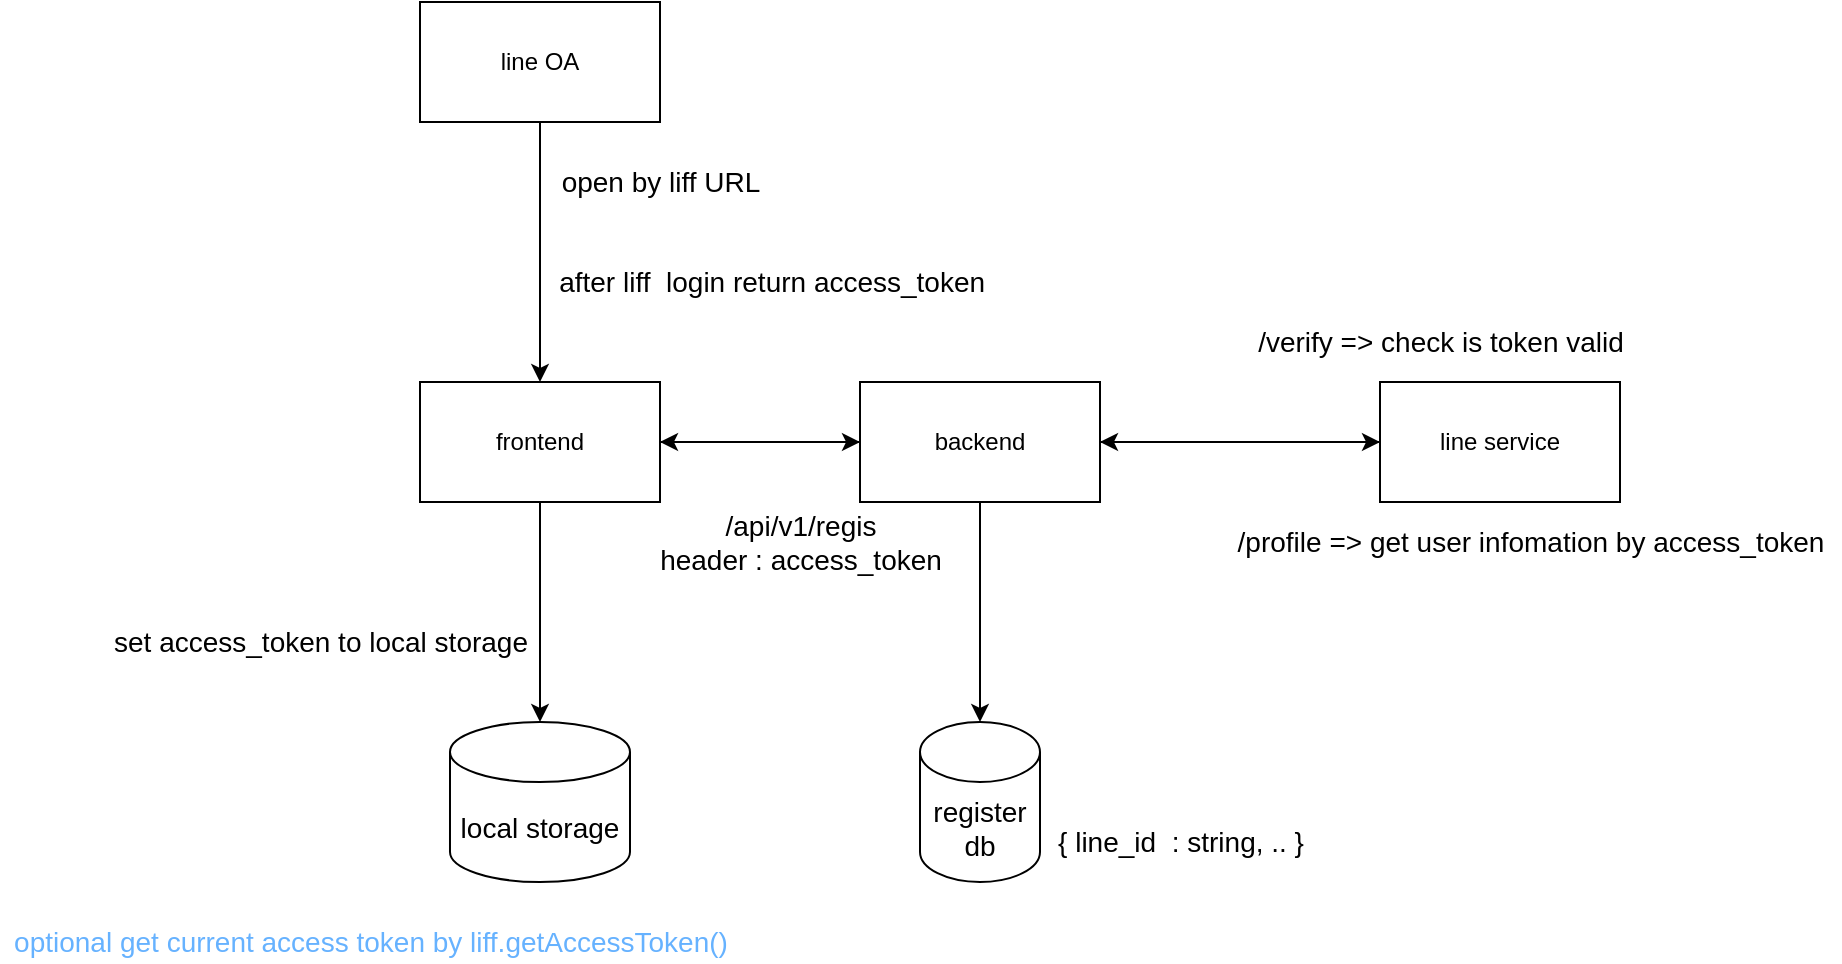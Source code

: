 <mxfile version="15.4.1" type="github"><diagram id="KW3k5-lTHTDzR5-oSlDS" name="Page-1"><mxGraphModel dx="2249" dy="794" grid="1" gridSize="10" guides="1" tooltips="1" connect="1" arrows="1" fold="1" page="1" pageScale="1" pageWidth="827" pageHeight="1169" math="0" shadow="0"><root><mxCell id="0"/><mxCell id="1" parent="0"/><mxCell id="qXV8vQRom64iwlnNtlce-11" style="edgeStyle=orthogonalEdgeStyle;rounded=0;orthogonalLoop=1;jettySize=auto;html=1;" edge="1" parent="1" source="qXV8vQRom64iwlnNtlce-1" target="qXV8vQRom64iwlnNtlce-9"><mxGeometry relative="1" as="geometry"/></mxCell><mxCell id="qXV8vQRom64iwlnNtlce-1" value="line OA" style="rounded=0;whiteSpace=wrap;html=1;" vertex="1" parent="1"><mxGeometry x="60" y="200" width="120" height="60" as="geometry"/></mxCell><mxCell id="qXV8vQRom64iwlnNtlce-25" style="edgeStyle=orthogonalEdgeStyle;rounded=0;orthogonalLoop=1;jettySize=auto;html=1;fontSize=14;" edge="1" parent="1" source="qXV8vQRom64iwlnNtlce-8"><mxGeometry relative="1" as="geometry"><mxPoint x="400" y="420" as="targetPoint"/></mxGeometry></mxCell><mxCell id="qXV8vQRom64iwlnNtlce-8" value="line service" style="rounded=0;whiteSpace=wrap;html=1;" vertex="1" parent="1"><mxGeometry x="540" y="390" width="120" height="60" as="geometry"/></mxCell><mxCell id="qXV8vQRom64iwlnNtlce-15" style="edgeStyle=orthogonalEdgeStyle;rounded=0;orthogonalLoop=1;jettySize=auto;html=1;entryX=0;entryY=0.5;entryDx=0;entryDy=0;fontSize=14;" edge="1" parent="1" source="qXV8vQRom64iwlnNtlce-9" target="qXV8vQRom64iwlnNtlce-10"><mxGeometry relative="1" as="geometry"/></mxCell><mxCell id="qXV8vQRom64iwlnNtlce-31" style="edgeStyle=orthogonalEdgeStyle;rounded=0;orthogonalLoop=1;jettySize=auto;html=1;entryX=0.5;entryY=0;entryDx=0;entryDy=0;entryPerimeter=0;fontSize=14;" edge="1" parent="1" source="qXV8vQRom64iwlnNtlce-9" target="qXV8vQRom64iwlnNtlce-30"><mxGeometry relative="1" as="geometry"/></mxCell><mxCell id="qXV8vQRom64iwlnNtlce-9" value="frontend" style="rounded=0;whiteSpace=wrap;html=1;" vertex="1" parent="1"><mxGeometry x="60" y="390" width="120" height="60" as="geometry"/></mxCell><mxCell id="qXV8vQRom64iwlnNtlce-24" style="edgeStyle=orthogonalEdgeStyle;rounded=0;orthogonalLoop=1;jettySize=auto;html=1;fontSize=14;" edge="1" parent="1" source="qXV8vQRom64iwlnNtlce-10" target="qXV8vQRom64iwlnNtlce-8"><mxGeometry relative="1" as="geometry"/></mxCell><mxCell id="qXV8vQRom64iwlnNtlce-36" style="edgeStyle=orthogonalEdgeStyle;rounded=0;orthogonalLoop=1;jettySize=auto;html=1;entryX=1;entryY=0.5;entryDx=0;entryDy=0;fontSize=14;" edge="1" parent="1" source="qXV8vQRom64iwlnNtlce-10" target="qXV8vQRom64iwlnNtlce-9"><mxGeometry relative="1" as="geometry"/></mxCell><mxCell id="qXV8vQRom64iwlnNtlce-38" style="edgeStyle=orthogonalEdgeStyle;rounded=0;orthogonalLoop=1;jettySize=auto;html=1;entryX=0.5;entryY=0;entryDx=0;entryDy=0;entryPerimeter=0;fontSize=14;fontColor=#66B2FF;" edge="1" parent="1" source="qXV8vQRom64iwlnNtlce-10" target="qXV8vQRom64iwlnNtlce-17"><mxGeometry relative="1" as="geometry"/></mxCell><mxCell id="qXV8vQRom64iwlnNtlce-10" value="backend" style="rounded=0;whiteSpace=wrap;html=1;" vertex="1" parent="1"><mxGeometry x="280" y="390" width="120" height="60" as="geometry"/></mxCell><mxCell id="qXV8vQRom64iwlnNtlce-12" value="&lt;font style=&quot;font-size: 14px&quot;&gt;open by liff URL&lt;/font&gt;" style="text;html=1;align=center;verticalAlign=middle;resizable=0;points=[];autosize=1;strokeColor=none;fillColor=none;" vertex="1" parent="1"><mxGeometry x="125" y="280" width="110" height="20" as="geometry"/></mxCell><mxCell id="qXV8vQRom64iwlnNtlce-14" value="&lt;span style=&quot;white-space: pre&quot;&gt;&#9;&lt;/span&gt;after liff&amp;nbsp; login return access_token" style="text;html=1;align=center;verticalAlign=middle;resizable=0;points=[];autosize=1;strokeColor=none;fillColor=none;fontSize=14;" vertex="1" parent="1"><mxGeometry x="90" y="330" width="260" height="20" as="geometry"/></mxCell><mxCell id="qXV8vQRom64iwlnNtlce-16" value="/api/v1/regis&lt;br&gt;header : access_token" style="text;html=1;align=center;verticalAlign=middle;resizable=0;points=[];autosize=1;strokeColor=none;fillColor=none;fontSize=14;" vertex="1" parent="1"><mxGeometry x="170" y="450" width="160" height="40" as="geometry"/></mxCell><mxCell id="qXV8vQRom64iwlnNtlce-17" value="register db" style="shape=cylinder3;whiteSpace=wrap;html=1;boundedLbl=1;backgroundOutline=1;size=15;fontSize=14;" vertex="1" parent="1"><mxGeometry x="310" y="560" width="60" height="80" as="geometry"/></mxCell><mxCell id="qXV8vQRom64iwlnNtlce-26" value="/verify =&amp;gt; check is token valid" style="text;html=1;align=center;verticalAlign=middle;resizable=0;points=[];autosize=1;strokeColor=none;fillColor=none;fontSize=14;" vertex="1" parent="1"><mxGeometry x="470" y="360" width="200" height="20" as="geometry"/></mxCell><mxCell id="qXV8vQRom64iwlnNtlce-30" value="local storage" style="shape=cylinder3;whiteSpace=wrap;html=1;boundedLbl=1;backgroundOutline=1;size=15;fontSize=14;" vertex="1" parent="1"><mxGeometry x="75" y="560" width="90" height="80" as="geometry"/></mxCell><mxCell id="qXV8vQRom64iwlnNtlce-32" value="set access_token to local storage" style="text;html=1;align=center;verticalAlign=middle;resizable=0;points=[];autosize=1;strokeColor=none;fillColor=none;fontSize=14;" vertex="1" parent="1"><mxGeometry x="-100" y="510" width="220" height="20" as="geometry"/></mxCell><mxCell id="qXV8vQRom64iwlnNtlce-33" value="{ line_id&amp;nbsp; : string, .. }" style="text;html=1;align=center;verticalAlign=middle;resizable=0;points=[];autosize=1;strokeColor=none;fillColor=none;fontSize=14;" vertex="1" parent="1"><mxGeometry x="370" y="610" width="140" height="20" as="geometry"/></mxCell><mxCell id="qXV8vQRom64iwlnNtlce-34" value="/profile =&amp;gt; get user infomation by access_token" style="text;html=1;align=center;verticalAlign=middle;resizable=0;points=[];autosize=1;strokeColor=none;fillColor=none;fontSize=14;" vertex="1" parent="1"><mxGeometry x="460" y="460" width="310" height="20" as="geometry"/></mxCell><mxCell id="qXV8vQRom64iwlnNtlce-37" value="&lt;font color=&quot;#66b2ff&quot;&gt;optional get current access token by liff.getAccessToken()&lt;/font&gt;" style="text;html=1;align=center;verticalAlign=middle;resizable=0;points=[];autosize=1;strokeColor=none;fillColor=none;fontSize=14;" vertex="1" parent="1"><mxGeometry x="-150" y="660" width="370" height="20" as="geometry"/></mxCell></root></mxGraphModel></diagram></mxfile>